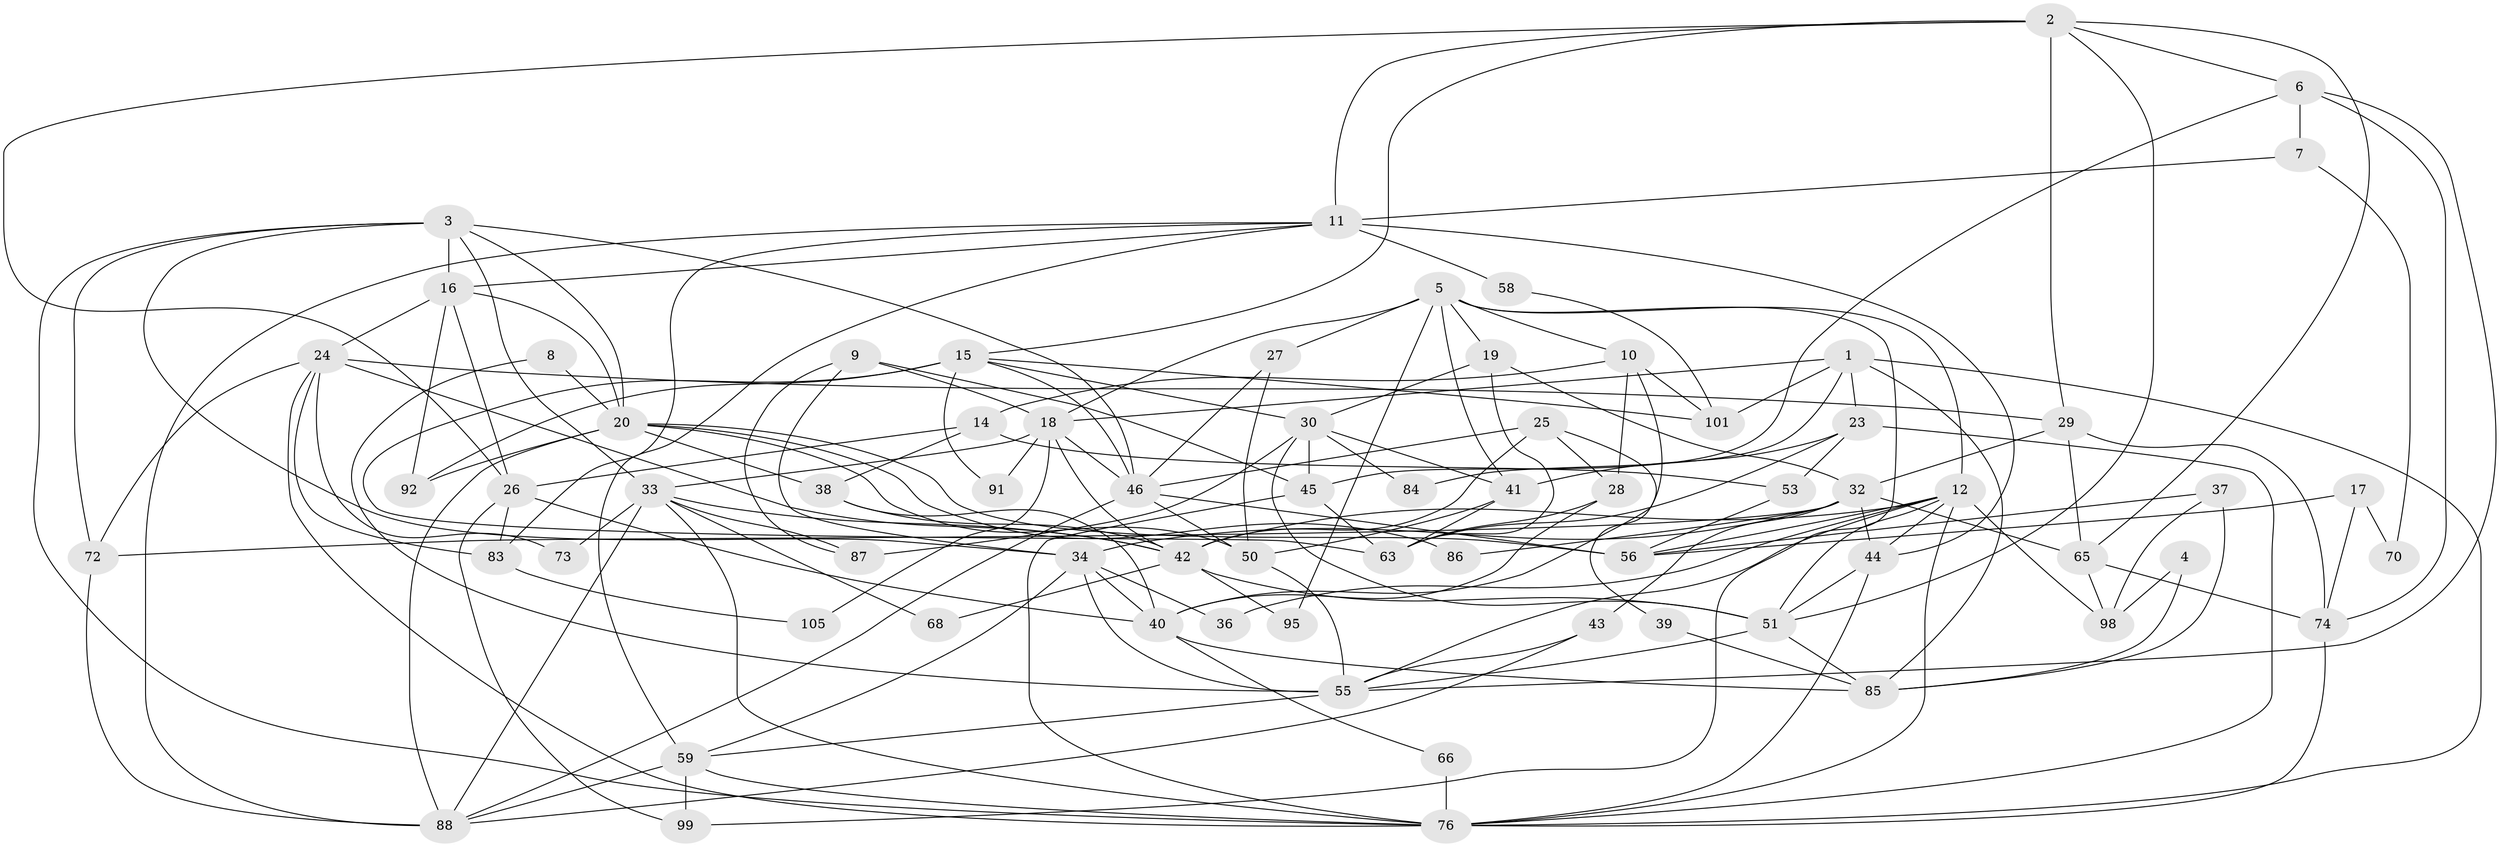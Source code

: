 // original degree distribution, {4: 0.24545454545454545, 5: 0.24545454545454545, 2: 0.13636363636363635, 8: 0.01818181818181818, 3: 0.2636363636363636, 6: 0.05454545454545454, 7: 0.03636363636363636}
// Generated by graph-tools (version 1.1) at 2025/41/03/06/25 10:41:57]
// undirected, 70 vertices, 172 edges
graph export_dot {
graph [start="1"]
  node [color=gray90,style=filled];
  1 [super="+104"];
  2 [super="+13"];
  3 [super="+21"];
  4;
  5 [super="+77"];
  6 [super="+93"];
  7;
  8;
  9 [super="+35"];
  10 [super="+103"];
  11 [super="+96"];
  12 [super="+75"];
  14 [super="+62"];
  15 [super="+52"];
  16 [super="+109"];
  17;
  18 [super="+22"];
  19 [super="+106"];
  20 [super="+102"];
  23 [super="+31"];
  24 [super="+80"];
  25;
  26 [super="+107"];
  27 [super="+100"];
  28 [super="+48"];
  29 [super="+108"];
  30 [super="+49"];
  32 [super="+110"];
  33 [super="+47"];
  34 [super="+57"];
  36;
  37;
  38 [super="+54"];
  39;
  40;
  41;
  42 [super="+60"];
  43;
  44;
  45 [super="+71"];
  46 [super="+64"];
  50 [super="+61"];
  51 [super="+67"];
  53 [super="+78"];
  55 [super="+69"];
  56 [super="+97"];
  58;
  59 [super="+82"];
  63 [super="+90"];
  65;
  66;
  68;
  70;
  72 [super="+79"];
  73;
  74;
  76 [super="+81"];
  83;
  84;
  85 [super="+89"];
  86;
  87;
  88 [super="+94"];
  91;
  92;
  95;
  98;
  99;
  101;
  105;
  1 -- 85;
  1 -- 23;
  1 -- 76;
  1 -- 18;
  1 -- 84;
  1 -- 101;
  2 -- 26;
  2 -- 65;
  2 -- 11;
  2 -- 15;
  2 -- 51;
  2 -- 29;
  2 -- 6;
  3 -- 20;
  3 -- 72;
  3 -- 33;
  3 -- 46;
  3 -- 16;
  3 -- 76;
  3 -- 34;
  4 -- 98;
  4 -- 85;
  5 -- 27 [weight=2];
  5 -- 99;
  5 -- 10;
  5 -- 41;
  5 -- 95;
  5 -- 18;
  5 -- 19;
  5 -- 12;
  6 -- 45;
  6 -- 55;
  6 -- 74;
  6 -- 7;
  7 -- 70;
  7 -- 11;
  8 -- 55;
  8 -- 20;
  9 -- 45;
  9 -- 34;
  9 -- 18;
  9 -- 87;
  10 -- 101;
  10 -- 28;
  10 -- 40;
  10 -- 14;
  11 -- 88;
  11 -- 83;
  11 -- 16;
  11 -- 58 [weight=2];
  11 -- 59;
  11 -- 44;
  12 -- 76;
  12 -- 56;
  12 -- 55;
  12 -- 98;
  12 -- 51;
  12 -- 36;
  12 -- 42;
  12 -- 44;
  14 -- 26;
  14 -- 53 [weight=3];
  14 -- 38;
  15 -- 63 [weight=2];
  15 -- 101;
  15 -- 91;
  15 -- 92;
  15 -- 30;
  15 -- 46;
  16 -- 20;
  16 -- 24;
  16 -- 26;
  16 -- 92;
  17 -- 74;
  17 -- 70;
  17 -- 56;
  18 -- 91;
  18 -- 42;
  18 -- 33;
  18 -- 105;
  18 -- 46;
  19 -- 63;
  19 -- 32;
  19 -- 30;
  20 -- 38 [weight=2];
  20 -- 86;
  20 -- 92;
  20 -- 88;
  20 -- 56;
  20 -- 50;
  23 -- 41;
  23 -- 76;
  23 -- 53;
  23 -- 63;
  24 -- 72;
  24 -- 73;
  24 -- 83;
  24 -- 42;
  24 -- 76;
  24 -- 29;
  25 -- 39;
  25 -- 42;
  25 -- 28;
  25 -- 46;
  26 -- 40;
  26 -- 99;
  26 -- 83;
  27 -- 50;
  27 -- 46;
  28 -- 40;
  28 -- 63;
  29 -- 32;
  29 -- 74;
  29 -- 65;
  30 -- 41;
  30 -- 84;
  30 -- 87;
  30 -- 51;
  30 -- 45;
  32 -- 44;
  32 -- 34;
  32 -- 43;
  32 -- 65;
  32 -- 86;
  32 -- 72;
  33 -- 88 [weight=2];
  33 -- 73;
  33 -- 42;
  33 -- 68;
  33 -- 87;
  33 -- 76;
  34 -- 40;
  34 -- 55;
  34 -- 36;
  34 -- 59;
  37 -- 98;
  37 -- 85;
  37 -- 56;
  38 -- 40;
  38 -- 42;
  39 -- 85;
  40 -- 66;
  40 -- 85;
  41 -- 63;
  41 -- 50;
  42 -- 68;
  42 -- 51;
  42 -- 95;
  43 -- 55;
  43 -- 88;
  44 -- 76;
  44 -- 51;
  45 -- 76;
  45 -- 63;
  46 -- 50;
  46 -- 88;
  46 -- 56;
  50 -- 55;
  51 -- 55;
  51 -- 85;
  53 -- 56;
  55 -- 59;
  58 -- 101;
  59 -- 88;
  59 -- 99;
  59 -- 76;
  65 -- 74;
  65 -- 98;
  66 -- 76;
  72 -- 88;
  74 -- 76;
  83 -- 105;
}
